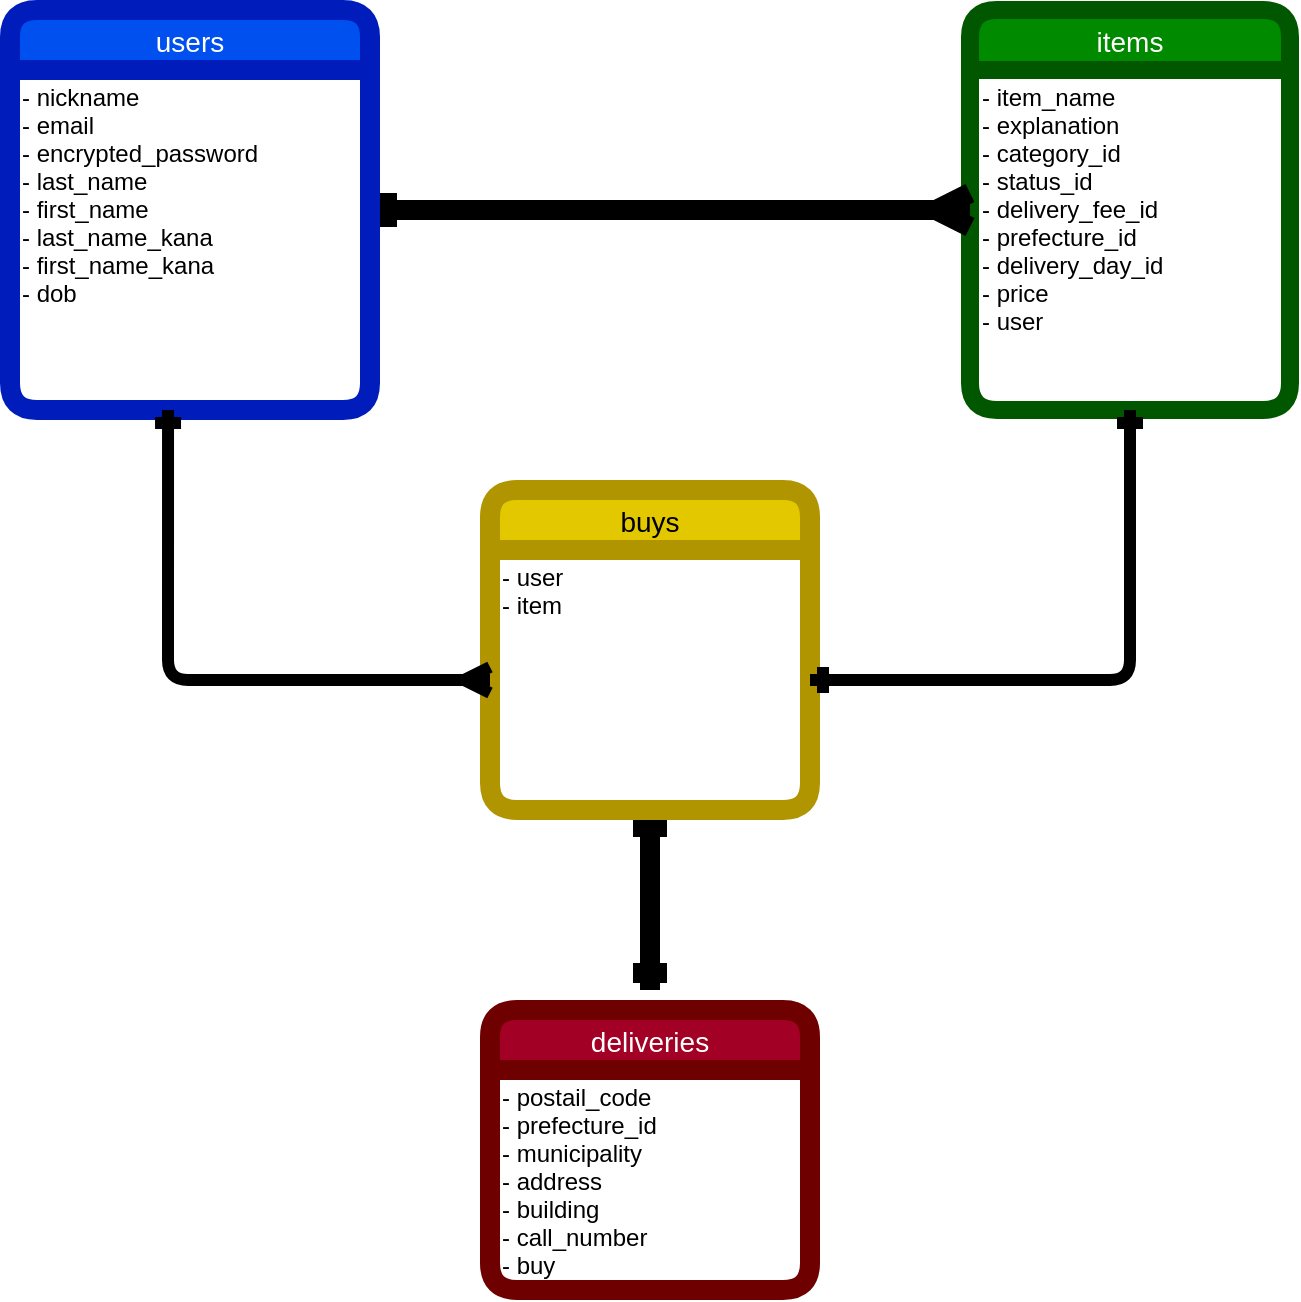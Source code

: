<mxfile>
    <diagram id="3Tk4lVr1YcTuP7KzJu_B" name="ページ1">
        <mxGraphModel dx="312" dy="542" grid="1" gridSize="10" guides="1" tooltips="1" connect="1" arrows="1" fold="1" page="1" pageScale="1" pageWidth="827" pageHeight="1169" math="0" shadow="0">
            <root>
                <mxCell id="0"/>
                <mxCell id="1" parent="0"/>
                <mxCell id="8" value="items" style="swimlane;childLayout=stackLayout;horizontal=1;startSize=30;horizontalStack=0;rounded=1;fontSize=14;fontStyle=0;strokeWidth=9;resizeParent=0;resizeLast=1;shadow=0;dashed=0;align=center;fillColor=#008a00;strokeColor=#005700;fontColor=#ffffff;" vertex="1" parent="1">
                    <mxGeometry x="520" y="40" width="160" height="200" as="geometry"/>
                </mxCell>
                <mxCell id="9" value="- item_name&#10;- explanation&#10;- category_id&#10;- status_id&#10;- delivery_fee_id&#10;- prefecture_id&#10;- delivery_day_id&#10;- price&#10;- user" style="align=left;strokeColor=none;fillColor=none;spacingLeft=4;fontSize=12;verticalAlign=top;resizable=0;rotatable=0;part=1;" vertex="1" parent="8">
                    <mxGeometry y="30" width="160" height="170" as="geometry"/>
                </mxCell>
                <mxCell id="21" style="edgeStyle=none;html=1;entryX=0;entryY=0.393;entryDx=0;entryDy=0;entryPerimeter=0;strokeWidth=4;strokeColor=none;startArrow=ERmandOne;startFill=0;" edge="1" parent="1" source="12" target="9">
                    <mxGeometry relative="1" as="geometry"/>
                </mxCell>
                <mxCell id="28" style="edgeStyle=orthogonalEdgeStyle;rounded=0;jumpSize=6;html=1;startArrow=ERone;startFill=0;endArrow=ERmany;endFill=0;endSize=6;targetPerimeterSpacing=0;strokeWidth=10;" edge="1" parent="1" source="12">
                    <mxGeometry relative="1" as="geometry">
                        <mxPoint x="520" y="140" as="targetPoint"/>
                        <Array as="points">
                            <mxPoint x="520" y="140"/>
                        </Array>
                    </mxGeometry>
                </mxCell>
                <mxCell id="12" value="users" style="swimlane;childLayout=stackLayout;horizontal=1;startSize=30;horizontalStack=0;rounded=1;fontSize=14;fontStyle=0;strokeWidth=10;resizeParent=0;resizeLast=1;shadow=0;dashed=0;align=center;fillColor=#0050ef;strokeColor=#001DBC;fontColor=#ffffff;" vertex="1" parent="1">
                    <mxGeometry x="40" y="40" width="180" height="200" as="geometry">
                        <mxRectangle x="30" y="20" width="140" height="30" as="alternateBounds"/>
                    </mxGeometry>
                </mxCell>
                <mxCell id="13" value="- nickname&#10;- email&#10;- encrypted_password&#10;- last_name&#10;- first_name&#10;- last_name_kana&#10;- first_name_kana&#10;- dob" style="align=left;strokeColor=none;fillColor=none;spacingLeft=4;fontSize=12;verticalAlign=top;resizable=0;rotatable=0;part=1;" vertex="1" parent="12">
                    <mxGeometry y="30" width="180" height="170" as="geometry"/>
                </mxCell>
                <mxCell id="33" style="edgeStyle=orthogonalEdgeStyle;rounded=0;jumpSize=6;html=1;startArrow=ERone;startFill=0;endArrow=ERone;endFill=0;endSize=6;targetPerimeterSpacing=0;strokeWidth=10;" edge="1" parent="1" source="17">
                    <mxGeometry relative="1" as="geometry">
                        <mxPoint x="360" y="530" as="targetPoint"/>
                    </mxGeometry>
                </mxCell>
                <mxCell id="17" value="buys" style="swimlane;childLayout=stackLayout;horizontal=1;startSize=30;horizontalStack=0;rounded=1;fontSize=14;fontStyle=0;strokeWidth=10;resizeParent=0;resizeLast=1;shadow=0;dashed=0;align=center;fillColor=#e3c800;strokeColor=#B09500;fontColor=#000000;" vertex="1" parent="1">
                    <mxGeometry x="280" y="280" width="160" height="160" as="geometry"/>
                </mxCell>
                <mxCell id="18" value="- user&#10;- item" style="align=left;strokeColor=none;fillColor=none;spacingLeft=4;fontSize=12;verticalAlign=top;resizable=0;rotatable=0;part=1;" vertex="1" parent="17">
                    <mxGeometry y="30" width="160" height="130" as="geometry"/>
                </mxCell>
                <mxCell id="25" style="edgeStyle=orthogonalEdgeStyle;rounded=1;jumpSize=6;html=1;exitX=0.439;exitY=1;exitDx=0;exitDy=0;startArrow=ERone;startFill=0;endArrow=ERmany;endFill=0;endSize=6;targetPerimeterSpacing=0;strokeWidth=6;entryX=0;entryY=0.5;entryDx=0;entryDy=0;exitPerimeter=0;" edge="1" parent="1" source="13" target="18">
                    <mxGeometry relative="1" as="geometry">
                        <mxPoint x="120" y="360" as="targetPoint"/>
                    </mxGeometry>
                </mxCell>
                <mxCell id="26" style="edgeStyle=orthogonalEdgeStyle;rounded=1;jumpSize=6;html=1;exitX=0.5;exitY=1;exitDx=0;exitDy=0;startArrow=ERone;startFill=0;endArrow=ERone;endFill=0;endSize=6;targetPerimeterSpacing=0;strokeWidth=6;entryX=1;entryY=0.5;entryDx=0;entryDy=0;" edge="1" parent="1" source="9" target="18">
                    <mxGeometry relative="1" as="geometry">
                        <mxPoint x="441" y="400" as="targetPoint"/>
                        <Array as="points">
                            <mxPoint x="600" y="375"/>
                        </Array>
                    </mxGeometry>
                </mxCell>
                <mxCell id="29" value="deliveries" style="swimlane;childLayout=stackLayout;horizontal=1;startSize=30;horizontalStack=0;rounded=1;fontSize=14;fontStyle=0;strokeWidth=10;resizeParent=0;resizeLast=1;shadow=0;dashed=0;align=center;fillColor=#a20025;strokeColor=#6F0000;fontColor=#ffffff;" vertex="1" parent="1">
                    <mxGeometry x="280" y="540" width="160" height="140" as="geometry"/>
                </mxCell>
                <mxCell id="30" value="- postail_code&#10;- prefecture_id&#10;- municipality&#10;- address&#10;- building&#10;- call_number&#10;- buy" style="align=left;strokeColor=none;fillColor=none;spacingLeft=4;fontSize=12;verticalAlign=top;resizable=0;rotatable=0;part=1;" vertex="1" parent="29">
                    <mxGeometry y="30" width="160" height="110" as="geometry"/>
                </mxCell>
            </root>
        </mxGraphModel>
    </diagram>
</mxfile>